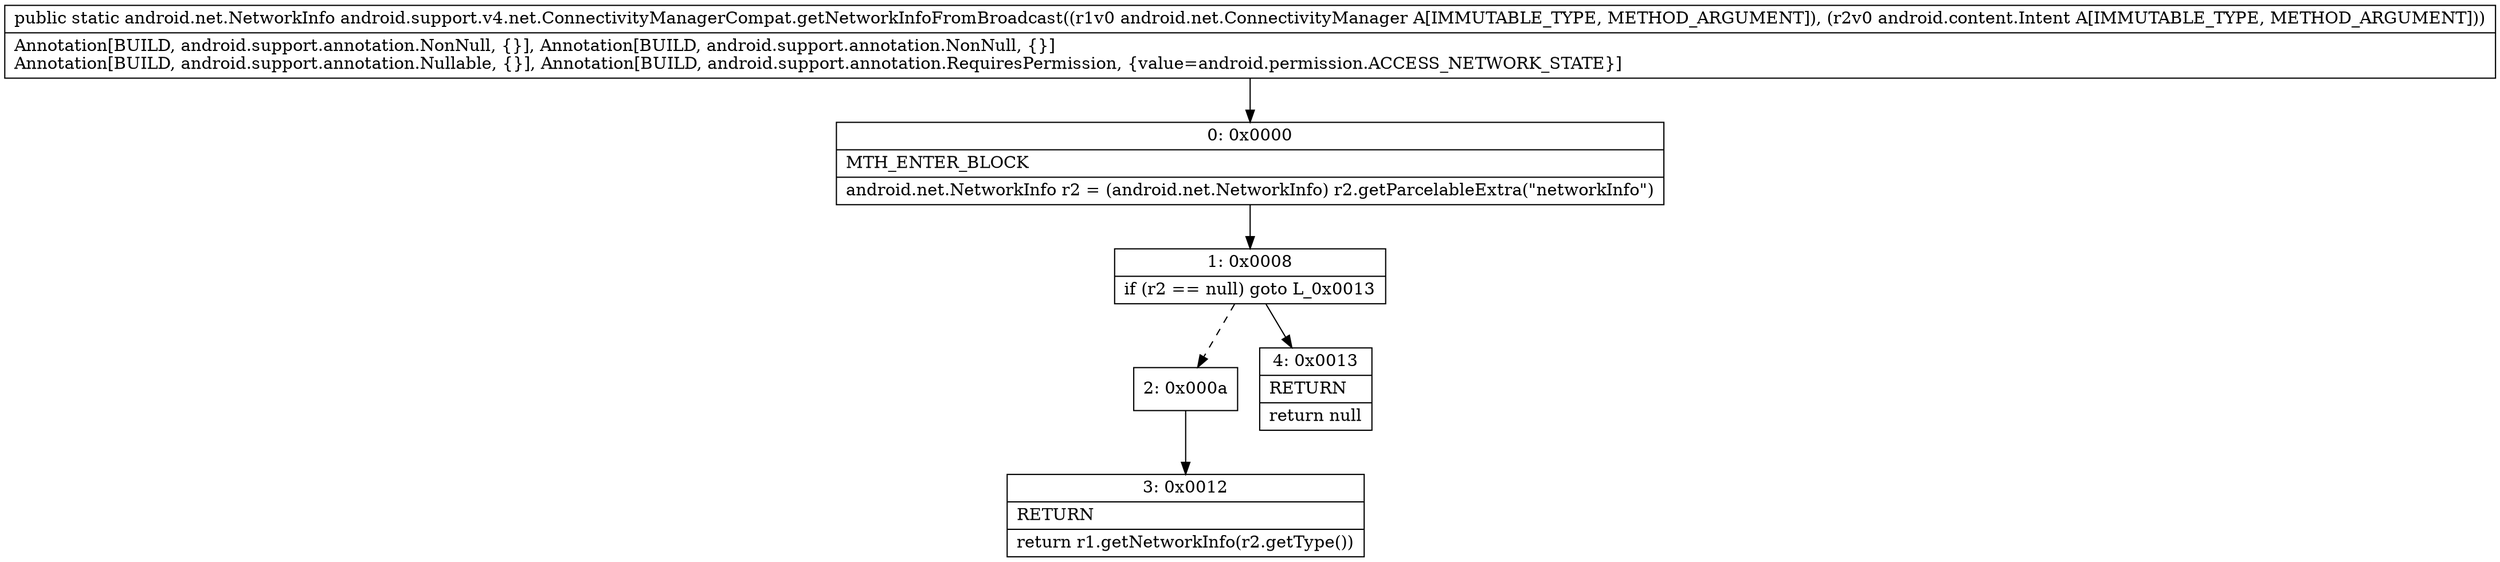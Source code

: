 digraph "CFG forandroid.support.v4.net.ConnectivityManagerCompat.getNetworkInfoFromBroadcast(Landroid\/net\/ConnectivityManager;Landroid\/content\/Intent;)Landroid\/net\/NetworkInfo;" {
Node_0 [shape=record,label="{0\:\ 0x0000|MTH_ENTER_BLOCK\l|android.net.NetworkInfo r2 = (android.net.NetworkInfo) r2.getParcelableExtra(\"networkInfo\")\l}"];
Node_1 [shape=record,label="{1\:\ 0x0008|if (r2 == null) goto L_0x0013\l}"];
Node_2 [shape=record,label="{2\:\ 0x000a}"];
Node_3 [shape=record,label="{3\:\ 0x0012|RETURN\l|return r1.getNetworkInfo(r2.getType())\l}"];
Node_4 [shape=record,label="{4\:\ 0x0013|RETURN\l|return null\l}"];
MethodNode[shape=record,label="{public static android.net.NetworkInfo android.support.v4.net.ConnectivityManagerCompat.getNetworkInfoFromBroadcast((r1v0 android.net.ConnectivityManager A[IMMUTABLE_TYPE, METHOD_ARGUMENT]), (r2v0 android.content.Intent A[IMMUTABLE_TYPE, METHOD_ARGUMENT]))  | Annotation[BUILD, android.support.annotation.NonNull, \{\}], Annotation[BUILD, android.support.annotation.NonNull, \{\}]\lAnnotation[BUILD, android.support.annotation.Nullable, \{\}], Annotation[BUILD, android.support.annotation.RequiresPermission, \{value=android.permission.ACCESS_NETWORK_STATE\}]\l}"];
MethodNode -> Node_0;
Node_0 -> Node_1;
Node_1 -> Node_2[style=dashed];
Node_1 -> Node_4;
Node_2 -> Node_3;
}

